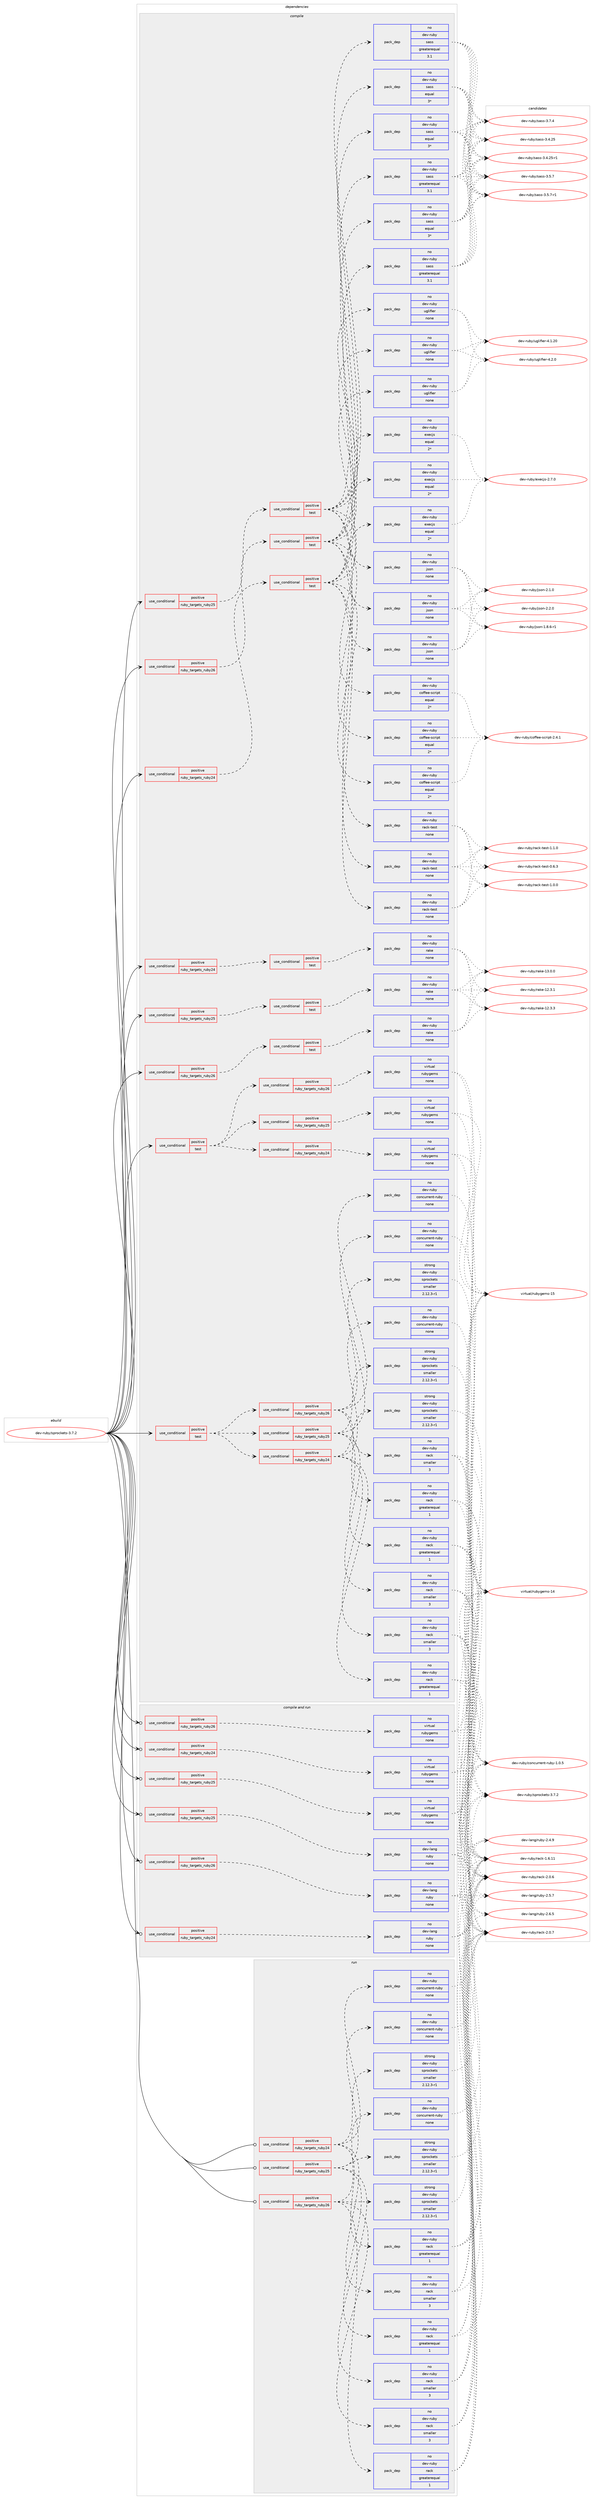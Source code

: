 digraph prolog {

# *************
# Graph options
# *************

newrank=true;
concentrate=true;
compound=true;
graph [rankdir=LR,fontname=Helvetica,fontsize=10,ranksep=1.5];#, ranksep=2.5, nodesep=0.2];
edge  [arrowhead=vee];
node  [fontname=Helvetica,fontsize=10];

# **********
# The ebuild
# **********

subgraph cluster_leftcol {
color=gray;
rank=same;
label=<<i>ebuild</i>>;
id [label="dev-ruby/sprockets-3.7.2", color=red, width=4, href="../dev-ruby/sprockets-3.7.2.svg"];
}

# ****************
# The dependencies
# ****************

subgraph cluster_midcol {
color=gray;
label=<<i>dependencies</i>>;
subgraph cluster_compile {
fillcolor="#eeeeee";
style=filled;
label=<<i>compile</i>>;
subgraph cond178606 {
dependency717918 [label=<<TABLE BORDER="0" CELLBORDER="1" CELLSPACING="0" CELLPADDING="4"><TR><TD ROWSPAN="3" CELLPADDING="10">use_conditional</TD></TR><TR><TD>positive</TD></TR><TR><TD>ruby_targets_ruby24</TD></TR></TABLE>>, shape=none, color=red];
subgraph cond178607 {
dependency717919 [label=<<TABLE BORDER="0" CELLBORDER="1" CELLSPACING="0" CELLPADDING="4"><TR><TD ROWSPAN="3" CELLPADDING="10">use_conditional</TD></TR><TR><TD>positive</TD></TR><TR><TD>test</TD></TR></TABLE>>, shape=none, color=red];
subgraph pack527266 {
dependency717920 [label=<<TABLE BORDER="0" CELLBORDER="1" CELLSPACING="0" CELLPADDING="4" WIDTH="220"><TR><TD ROWSPAN="6" CELLPADDING="30">pack_dep</TD></TR><TR><TD WIDTH="110">no</TD></TR><TR><TD>dev-ruby</TD></TR><TR><TD>json</TD></TR><TR><TD>none</TD></TR><TR><TD></TD></TR></TABLE>>, shape=none, color=blue];
}
dependency717919:e -> dependency717920:w [weight=20,style="dashed",arrowhead="vee"];
subgraph pack527267 {
dependency717921 [label=<<TABLE BORDER="0" CELLBORDER="1" CELLSPACING="0" CELLPADDING="4" WIDTH="220"><TR><TD ROWSPAN="6" CELLPADDING="30">pack_dep</TD></TR><TR><TD WIDTH="110">no</TD></TR><TR><TD>dev-ruby</TD></TR><TR><TD>rack-test</TD></TR><TR><TD>none</TD></TR><TR><TD></TD></TR></TABLE>>, shape=none, color=blue];
}
dependency717919:e -> dependency717921:w [weight=20,style="dashed",arrowhead="vee"];
subgraph pack527268 {
dependency717922 [label=<<TABLE BORDER="0" CELLBORDER="1" CELLSPACING="0" CELLPADDING="4" WIDTH="220"><TR><TD ROWSPAN="6" CELLPADDING="30">pack_dep</TD></TR><TR><TD WIDTH="110">no</TD></TR><TR><TD>dev-ruby</TD></TR><TR><TD>coffee-script</TD></TR><TR><TD>equal</TD></TR><TR><TD>2*</TD></TR></TABLE>>, shape=none, color=blue];
}
dependency717919:e -> dependency717922:w [weight=20,style="dashed",arrowhead="vee"];
subgraph pack527269 {
dependency717923 [label=<<TABLE BORDER="0" CELLBORDER="1" CELLSPACING="0" CELLPADDING="4" WIDTH="220"><TR><TD ROWSPAN="6" CELLPADDING="30">pack_dep</TD></TR><TR><TD WIDTH="110">no</TD></TR><TR><TD>dev-ruby</TD></TR><TR><TD>execjs</TD></TR><TR><TD>equal</TD></TR><TR><TD>2*</TD></TR></TABLE>>, shape=none, color=blue];
}
dependency717919:e -> dependency717923:w [weight=20,style="dashed",arrowhead="vee"];
subgraph pack527270 {
dependency717924 [label=<<TABLE BORDER="0" CELLBORDER="1" CELLSPACING="0" CELLPADDING="4" WIDTH="220"><TR><TD ROWSPAN="6" CELLPADDING="30">pack_dep</TD></TR><TR><TD WIDTH="110">no</TD></TR><TR><TD>dev-ruby</TD></TR><TR><TD>sass</TD></TR><TR><TD>equal</TD></TR><TR><TD>3*</TD></TR></TABLE>>, shape=none, color=blue];
}
dependency717919:e -> dependency717924:w [weight=20,style="dashed",arrowhead="vee"];
subgraph pack527271 {
dependency717925 [label=<<TABLE BORDER="0" CELLBORDER="1" CELLSPACING="0" CELLPADDING="4" WIDTH="220"><TR><TD ROWSPAN="6" CELLPADDING="30">pack_dep</TD></TR><TR><TD WIDTH="110">no</TD></TR><TR><TD>dev-ruby</TD></TR><TR><TD>sass</TD></TR><TR><TD>greaterequal</TD></TR><TR><TD>3.1</TD></TR></TABLE>>, shape=none, color=blue];
}
dependency717919:e -> dependency717925:w [weight=20,style="dashed",arrowhead="vee"];
subgraph pack527272 {
dependency717926 [label=<<TABLE BORDER="0" CELLBORDER="1" CELLSPACING="0" CELLPADDING="4" WIDTH="220"><TR><TD ROWSPAN="6" CELLPADDING="30">pack_dep</TD></TR><TR><TD WIDTH="110">no</TD></TR><TR><TD>dev-ruby</TD></TR><TR><TD>uglifier</TD></TR><TR><TD>none</TD></TR><TR><TD></TD></TR></TABLE>>, shape=none, color=blue];
}
dependency717919:e -> dependency717926:w [weight=20,style="dashed",arrowhead="vee"];
}
dependency717918:e -> dependency717919:w [weight=20,style="dashed",arrowhead="vee"];
}
id:e -> dependency717918:w [weight=20,style="solid",arrowhead="vee"];
subgraph cond178608 {
dependency717927 [label=<<TABLE BORDER="0" CELLBORDER="1" CELLSPACING="0" CELLPADDING="4"><TR><TD ROWSPAN="3" CELLPADDING="10">use_conditional</TD></TR><TR><TD>positive</TD></TR><TR><TD>ruby_targets_ruby24</TD></TR></TABLE>>, shape=none, color=red];
subgraph cond178609 {
dependency717928 [label=<<TABLE BORDER="0" CELLBORDER="1" CELLSPACING="0" CELLPADDING="4"><TR><TD ROWSPAN="3" CELLPADDING="10">use_conditional</TD></TR><TR><TD>positive</TD></TR><TR><TD>test</TD></TR></TABLE>>, shape=none, color=red];
subgraph pack527273 {
dependency717929 [label=<<TABLE BORDER="0" CELLBORDER="1" CELLSPACING="0" CELLPADDING="4" WIDTH="220"><TR><TD ROWSPAN="6" CELLPADDING="30">pack_dep</TD></TR><TR><TD WIDTH="110">no</TD></TR><TR><TD>dev-ruby</TD></TR><TR><TD>rake</TD></TR><TR><TD>none</TD></TR><TR><TD></TD></TR></TABLE>>, shape=none, color=blue];
}
dependency717928:e -> dependency717929:w [weight=20,style="dashed",arrowhead="vee"];
}
dependency717927:e -> dependency717928:w [weight=20,style="dashed",arrowhead="vee"];
}
id:e -> dependency717927:w [weight=20,style="solid",arrowhead="vee"];
subgraph cond178610 {
dependency717930 [label=<<TABLE BORDER="0" CELLBORDER="1" CELLSPACING="0" CELLPADDING="4"><TR><TD ROWSPAN="3" CELLPADDING="10">use_conditional</TD></TR><TR><TD>positive</TD></TR><TR><TD>ruby_targets_ruby25</TD></TR></TABLE>>, shape=none, color=red];
subgraph cond178611 {
dependency717931 [label=<<TABLE BORDER="0" CELLBORDER="1" CELLSPACING="0" CELLPADDING="4"><TR><TD ROWSPAN="3" CELLPADDING="10">use_conditional</TD></TR><TR><TD>positive</TD></TR><TR><TD>test</TD></TR></TABLE>>, shape=none, color=red];
subgraph pack527274 {
dependency717932 [label=<<TABLE BORDER="0" CELLBORDER="1" CELLSPACING="0" CELLPADDING="4" WIDTH="220"><TR><TD ROWSPAN="6" CELLPADDING="30">pack_dep</TD></TR><TR><TD WIDTH="110">no</TD></TR><TR><TD>dev-ruby</TD></TR><TR><TD>json</TD></TR><TR><TD>none</TD></TR><TR><TD></TD></TR></TABLE>>, shape=none, color=blue];
}
dependency717931:e -> dependency717932:w [weight=20,style="dashed",arrowhead="vee"];
subgraph pack527275 {
dependency717933 [label=<<TABLE BORDER="0" CELLBORDER="1" CELLSPACING="0" CELLPADDING="4" WIDTH="220"><TR><TD ROWSPAN="6" CELLPADDING="30">pack_dep</TD></TR><TR><TD WIDTH="110">no</TD></TR><TR><TD>dev-ruby</TD></TR><TR><TD>rack-test</TD></TR><TR><TD>none</TD></TR><TR><TD></TD></TR></TABLE>>, shape=none, color=blue];
}
dependency717931:e -> dependency717933:w [weight=20,style="dashed",arrowhead="vee"];
subgraph pack527276 {
dependency717934 [label=<<TABLE BORDER="0" CELLBORDER="1" CELLSPACING="0" CELLPADDING="4" WIDTH="220"><TR><TD ROWSPAN="6" CELLPADDING="30">pack_dep</TD></TR><TR><TD WIDTH="110">no</TD></TR><TR><TD>dev-ruby</TD></TR><TR><TD>coffee-script</TD></TR><TR><TD>equal</TD></TR><TR><TD>2*</TD></TR></TABLE>>, shape=none, color=blue];
}
dependency717931:e -> dependency717934:w [weight=20,style="dashed",arrowhead="vee"];
subgraph pack527277 {
dependency717935 [label=<<TABLE BORDER="0" CELLBORDER="1" CELLSPACING="0" CELLPADDING="4" WIDTH="220"><TR><TD ROWSPAN="6" CELLPADDING="30">pack_dep</TD></TR><TR><TD WIDTH="110">no</TD></TR><TR><TD>dev-ruby</TD></TR><TR><TD>execjs</TD></TR><TR><TD>equal</TD></TR><TR><TD>2*</TD></TR></TABLE>>, shape=none, color=blue];
}
dependency717931:e -> dependency717935:w [weight=20,style="dashed",arrowhead="vee"];
subgraph pack527278 {
dependency717936 [label=<<TABLE BORDER="0" CELLBORDER="1" CELLSPACING="0" CELLPADDING="4" WIDTH="220"><TR><TD ROWSPAN="6" CELLPADDING="30">pack_dep</TD></TR><TR><TD WIDTH="110">no</TD></TR><TR><TD>dev-ruby</TD></TR><TR><TD>sass</TD></TR><TR><TD>equal</TD></TR><TR><TD>3*</TD></TR></TABLE>>, shape=none, color=blue];
}
dependency717931:e -> dependency717936:w [weight=20,style="dashed",arrowhead="vee"];
subgraph pack527279 {
dependency717937 [label=<<TABLE BORDER="0" CELLBORDER="1" CELLSPACING="0" CELLPADDING="4" WIDTH="220"><TR><TD ROWSPAN="6" CELLPADDING="30">pack_dep</TD></TR><TR><TD WIDTH="110">no</TD></TR><TR><TD>dev-ruby</TD></TR><TR><TD>sass</TD></TR><TR><TD>greaterequal</TD></TR><TR><TD>3.1</TD></TR></TABLE>>, shape=none, color=blue];
}
dependency717931:e -> dependency717937:w [weight=20,style="dashed",arrowhead="vee"];
subgraph pack527280 {
dependency717938 [label=<<TABLE BORDER="0" CELLBORDER="1" CELLSPACING="0" CELLPADDING="4" WIDTH="220"><TR><TD ROWSPAN="6" CELLPADDING="30">pack_dep</TD></TR><TR><TD WIDTH="110">no</TD></TR><TR><TD>dev-ruby</TD></TR><TR><TD>uglifier</TD></TR><TR><TD>none</TD></TR><TR><TD></TD></TR></TABLE>>, shape=none, color=blue];
}
dependency717931:e -> dependency717938:w [weight=20,style="dashed",arrowhead="vee"];
}
dependency717930:e -> dependency717931:w [weight=20,style="dashed",arrowhead="vee"];
}
id:e -> dependency717930:w [weight=20,style="solid",arrowhead="vee"];
subgraph cond178612 {
dependency717939 [label=<<TABLE BORDER="0" CELLBORDER="1" CELLSPACING="0" CELLPADDING="4"><TR><TD ROWSPAN="3" CELLPADDING="10">use_conditional</TD></TR><TR><TD>positive</TD></TR><TR><TD>ruby_targets_ruby25</TD></TR></TABLE>>, shape=none, color=red];
subgraph cond178613 {
dependency717940 [label=<<TABLE BORDER="0" CELLBORDER="1" CELLSPACING="0" CELLPADDING="4"><TR><TD ROWSPAN="3" CELLPADDING="10">use_conditional</TD></TR><TR><TD>positive</TD></TR><TR><TD>test</TD></TR></TABLE>>, shape=none, color=red];
subgraph pack527281 {
dependency717941 [label=<<TABLE BORDER="0" CELLBORDER="1" CELLSPACING="0" CELLPADDING="4" WIDTH="220"><TR><TD ROWSPAN="6" CELLPADDING="30">pack_dep</TD></TR><TR><TD WIDTH="110">no</TD></TR><TR><TD>dev-ruby</TD></TR><TR><TD>rake</TD></TR><TR><TD>none</TD></TR><TR><TD></TD></TR></TABLE>>, shape=none, color=blue];
}
dependency717940:e -> dependency717941:w [weight=20,style="dashed",arrowhead="vee"];
}
dependency717939:e -> dependency717940:w [weight=20,style="dashed",arrowhead="vee"];
}
id:e -> dependency717939:w [weight=20,style="solid",arrowhead="vee"];
subgraph cond178614 {
dependency717942 [label=<<TABLE BORDER="0" CELLBORDER="1" CELLSPACING="0" CELLPADDING="4"><TR><TD ROWSPAN="3" CELLPADDING="10">use_conditional</TD></TR><TR><TD>positive</TD></TR><TR><TD>ruby_targets_ruby26</TD></TR></TABLE>>, shape=none, color=red];
subgraph cond178615 {
dependency717943 [label=<<TABLE BORDER="0" CELLBORDER="1" CELLSPACING="0" CELLPADDING="4"><TR><TD ROWSPAN="3" CELLPADDING="10">use_conditional</TD></TR><TR><TD>positive</TD></TR><TR><TD>test</TD></TR></TABLE>>, shape=none, color=red];
subgraph pack527282 {
dependency717944 [label=<<TABLE BORDER="0" CELLBORDER="1" CELLSPACING="0" CELLPADDING="4" WIDTH="220"><TR><TD ROWSPAN="6" CELLPADDING="30">pack_dep</TD></TR><TR><TD WIDTH="110">no</TD></TR><TR><TD>dev-ruby</TD></TR><TR><TD>json</TD></TR><TR><TD>none</TD></TR><TR><TD></TD></TR></TABLE>>, shape=none, color=blue];
}
dependency717943:e -> dependency717944:w [weight=20,style="dashed",arrowhead="vee"];
subgraph pack527283 {
dependency717945 [label=<<TABLE BORDER="0" CELLBORDER="1" CELLSPACING="0" CELLPADDING="4" WIDTH="220"><TR><TD ROWSPAN="6" CELLPADDING="30">pack_dep</TD></TR><TR><TD WIDTH="110">no</TD></TR><TR><TD>dev-ruby</TD></TR><TR><TD>rack-test</TD></TR><TR><TD>none</TD></TR><TR><TD></TD></TR></TABLE>>, shape=none, color=blue];
}
dependency717943:e -> dependency717945:w [weight=20,style="dashed",arrowhead="vee"];
subgraph pack527284 {
dependency717946 [label=<<TABLE BORDER="0" CELLBORDER="1" CELLSPACING="0" CELLPADDING="4" WIDTH="220"><TR><TD ROWSPAN="6" CELLPADDING="30">pack_dep</TD></TR><TR><TD WIDTH="110">no</TD></TR><TR><TD>dev-ruby</TD></TR><TR><TD>coffee-script</TD></TR><TR><TD>equal</TD></TR><TR><TD>2*</TD></TR></TABLE>>, shape=none, color=blue];
}
dependency717943:e -> dependency717946:w [weight=20,style="dashed",arrowhead="vee"];
subgraph pack527285 {
dependency717947 [label=<<TABLE BORDER="0" CELLBORDER="1" CELLSPACING="0" CELLPADDING="4" WIDTH="220"><TR><TD ROWSPAN="6" CELLPADDING="30">pack_dep</TD></TR><TR><TD WIDTH="110">no</TD></TR><TR><TD>dev-ruby</TD></TR><TR><TD>execjs</TD></TR><TR><TD>equal</TD></TR><TR><TD>2*</TD></TR></TABLE>>, shape=none, color=blue];
}
dependency717943:e -> dependency717947:w [weight=20,style="dashed",arrowhead="vee"];
subgraph pack527286 {
dependency717948 [label=<<TABLE BORDER="0" CELLBORDER="1" CELLSPACING="0" CELLPADDING="4" WIDTH="220"><TR><TD ROWSPAN="6" CELLPADDING="30">pack_dep</TD></TR><TR><TD WIDTH="110">no</TD></TR><TR><TD>dev-ruby</TD></TR><TR><TD>sass</TD></TR><TR><TD>equal</TD></TR><TR><TD>3*</TD></TR></TABLE>>, shape=none, color=blue];
}
dependency717943:e -> dependency717948:w [weight=20,style="dashed",arrowhead="vee"];
subgraph pack527287 {
dependency717949 [label=<<TABLE BORDER="0" CELLBORDER="1" CELLSPACING="0" CELLPADDING="4" WIDTH="220"><TR><TD ROWSPAN="6" CELLPADDING="30">pack_dep</TD></TR><TR><TD WIDTH="110">no</TD></TR><TR><TD>dev-ruby</TD></TR><TR><TD>sass</TD></TR><TR><TD>greaterequal</TD></TR><TR><TD>3.1</TD></TR></TABLE>>, shape=none, color=blue];
}
dependency717943:e -> dependency717949:w [weight=20,style="dashed",arrowhead="vee"];
subgraph pack527288 {
dependency717950 [label=<<TABLE BORDER="0" CELLBORDER="1" CELLSPACING="0" CELLPADDING="4" WIDTH="220"><TR><TD ROWSPAN="6" CELLPADDING="30">pack_dep</TD></TR><TR><TD WIDTH="110">no</TD></TR><TR><TD>dev-ruby</TD></TR><TR><TD>uglifier</TD></TR><TR><TD>none</TD></TR><TR><TD></TD></TR></TABLE>>, shape=none, color=blue];
}
dependency717943:e -> dependency717950:w [weight=20,style="dashed",arrowhead="vee"];
}
dependency717942:e -> dependency717943:w [weight=20,style="dashed",arrowhead="vee"];
}
id:e -> dependency717942:w [weight=20,style="solid",arrowhead="vee"];
subgraph cond178616 {
dependency717951 [label=<<TABLE BORDER="0" CELLBORDER="1" CELLSPACING="0" CELLPADDING="4"><TR><TD ROWSPAN="3" CELLPADDING="10">use_conditional</TD></TR><TR><TD>positive</TD></TR><TR><TD>ruby_targets_ruby26</TD></TR></TABLE>>, shape=none, color=red];
subgraph cond178617 {
dependency717952 [label=<<TABLE BORDER="0" CELLBORDER="1" CELLSPACING="0" CELLPADDING="4"><TR><TD ROWSPAN="3" CELLPADDING="10">use_conditional</TD></TR><TR><TD>positive</TD></TR><TR><TD>test</TD></TR></TABLE>>, shape=none, color=red];
subgraph pack527289 {
dependency717953 [label=<<TABLE BORDER="0" CELLBORDER="1" CELLSPACING="0" CELLPADDING="4" WIDTH="220"><TR><TD ROWSPAN="6" CELLPADDING="30">pack_dep</TD></TR><TR><TD WIDTH="110">no</TD></TR><TR><TD>dev-ruby</TD></TR><TR><TD>rake</TD></TR><TR><TD>none</TD></TR><TR><TD></TD></TR></TABLE>>, shape=none, color=blue];
}
dependency717952:e -> dependency717953:w [weight=20,style="dashed",arrowhead="vee"];
}
dependency717951:e -> dependency717952:w [weight=20,style="dashed",arrowhead="vee"];
}
id:e -> dependency717951:w [weight=20,style="solid",arrowhead="vee"];
subgraph cond178618 {
dependency717954 [label=<<TABLE BORDER="0" CELLBORDER="1" CELLSPACING="0" CELLPADDING="4"><TR><TD ROWSPAN="3" CELLPADDING="10">use_conditional</TD></TR><TR><TD>positive</TD></TR><TR><TD>test</TD></TR></TABLE>>, shape=none, color=red];
subgraph cond178619 {
dependency717955 [label=<<TABLE BORDER="0" CELLBORDER="1" CELLSPACING="0" CELLPADDING="4"><TR><TD ROWSPAN="3" CELLPADDING="10">use_conditional</TD></TR><TR><TD>positive</TD></TR><TR><TD>ruby_targets_ruby24</TD></TR></TABLE>>, shape=none, color=red];
subgraph pack527290 {
dependency717956 [label=<<TABLE BORDER="0" CELLBORDER="1" CELLSPACING="0" CELLPADDING="4" WIDTH="220"><TR><TD ROWSPAN="6" CELLPADDING="30">pack_dep</TD></TR><TR><TD WIDTH="110">no</TD></TR><TR><TD>dev-ruby</TD></TR><TR><TD>concurrent-ruby</TD></TR><TR><TD>none</TD></TR><TR><TD></TD></TR></TABLE>>, shape=none, color=blue];
}
dependency717955:e -> dependency717956:w [weight=20,style="dashed",arrowhead="vee"];
subgraph pack527291 {
dependency717957 [label=<<TABLE BORDER="0" CELLBORDER="1" CELLSPACING="0" CELLPADDING="4" WIDTH="220"><TR><TD ROWSPAN="6" CELLPADDING="30">pack_dep</TD></TR><TR><TD WIDTH="110">no</TD></TR><TR><TD>dev-ruby</TD></TR><TR><TD>rack</TD></TR><TR><TD>greaterequal</TD></TR><TR><TD>1</TD></TR></TABLE>>, shape=none, color=blue];
}
dependency717955:e -> dependency717957:w [weight=20,style="dashed",arrowhead="vee"];
subgraph pack527292 {
dependency717958 [label=<<TABLE BORDER="0" CELLBORDER="1" CELLSPACING="0" CELLPADDING="4" WIDTH="220"><TR><TD ROWSPAN="6" CELLPADDING="30">pack_dep</TD></TR><TR><TD WIDTH="110">no</TD></TR><TR><TD>dev-ruby</TD></TR><TR><TD>rack</TD></TR><TR><TD>smaller</TD></TR><TR><TD>3</TD></TR></TABLE>>, shape=none, color=blue];
}
dependency717955:e -> dependency717958:w [weight=20,style="dashed",arrowhead="vee"];
subgraph pack527293 {
dependency717959 [label=<<TABLE BORDER="0" CELLBORDER="1" CELLSPACING="0" CELLPADDING="4" WIDTH="220"><TR><TD ROWSPAN="6" CELLPADDING="30">pack_dep</TD></TR><TR><TD WIDTH="110">strong</TD></TR><TR><TD>dev-ruby</TD></TR><TR><TD>sprockets</TD></TR><TR><TD>smaller</TD></TR><TR><TD>2.12.3-r1</TD></TR></TABLE>>, shape=none, color=blue];
}
dependency717955:e -> dependency717959:w [weight=20,style="dashed",arrowhead="vee"];
}
dependency717954:e -> dependency717955:w [weight=20,style="dashed",arrowhead="vee"];
subgraph cond178620 {
dependency717960 [label=<<TABLE BORDER="0" CELLBORDER="1" CELLSPACING="0" CELLPADDING="4"><TR><TD ROWSPAN="3" CELLPADDING="10">use_conditional</TD></TR><TR><TD>positive</TD></TR><TR><TD>ruby_targets_ruby25</TD></TR></TABLE>>, shape=none, color=red];
subgraph pack527294 {
dependency717961 [label=<<TABLE BORDER="0" CELLBORDER="1" CELLSPACING="0" CELLPADDING="4" WIDTH="220"><TR><TD ROWSPAN="6" CELLPADDING="30">pack_dep</TD></TR><TR><TD WIDTH="110">no</TD></TR><TR><TD>dev-ruby</TD></TR><TR><TD>concurrent-ruby</TD></TR><TR><TD>none</TD></TR><TR><TD></TD></TR></TABLE>>, shape=none, color=blue];
}
dependency717960:e -> dependency717961:w [weight=20,style="dashed",arrowhead="vee"];
subgraph pack527295 {
dependency717962 [label=<<TABLE BORDER="0" CELLBORDER="1" CELLSPACING="0" CELLPADDING="4" WIDTH="220"><TR><TD ROWSPAN="6" CELLPADDING="30">pack_dep</TD></TR><TR><TD WIDTH="110">no</TD></TR><TR><TD>dev-ruby</TD></TR><TR><TD>rack</TD></TR><TR><TD>greaterequal</TD></TR><TR><TD>1</TD></TR></TABLE>>, shape=none, color=blue];
}
dependency717960:e -> dependency717962:w [weight=20,style="dashed",arrowhead="vee"];
subgraph pack527296 {
dependency717963 [label=<<TABLE BORDER="0" CELLBORDER="1" CELLSPACING="0" CELLPADDING="4" WIDTH="220"><TR><TD ROWSPAN="6" CELLPADDING="30">pack_dep</TD></TR><TR><TD WIDTH="110">no</TD></TR><TR><TD>dev-ruby</TD></TR><TR><TD>rack</TD></TR><TR><TD>smaller</TD></TR><TR><TD>3</TD></TR></TABLE>>, shape=none, color=blue];
}
dependency717960:e -> dependency717963:w [weight=20,style="dashed",arrowhead="vee"];
subgraph pack527297 {
dependency717964 [label=<<TABLE BORDER="0" CELLBORDER="1" CELLSPACING="0" CELLPADDING="4" WIDTH="220"><TR><TD ROWSPAN="6" CELLPADDING="30">pack_dep</TD></TR><TR><TD WIDTH="110">strong</TD></TR><TR><TD>dev-ruby</TD></TR><TR><TD>sprockets</TD></TR><TR><TD>smaller</TD></TR><TR><TD>2.12.3-r1</TD></TR></TABLE>>, shape=none, color=blue];
}
dependency717960:e -> dependency717964:w [weight=20,style="dashed",arrowhead="vee"];
}
dependency717954:e -> dependency717960:w [weight=20,style="dashed",arrowhead="vee"];
subgraph cond178621 {
dependency717965 [label=<<TABLE BORDER="0" CELLBORDER="1" CELLSPACING="0" CELLPADDING="4"><TR><TD ROWSPAN="3" CELLPADDING="10">use_conditional</TD></TR><TR><TD>positive</TD></TR><TR><TD>ruby_targets_ruby26</TD></TR></TABLE>>, shape=none, color=red];
subgraph pack527298 {
dependency717966 [label=<<TABLE BORDER="0" CELLBORDER="1" CELLSPACING="0" CELLPADDING="4" WIDTH="220"><TR><TD ROWSPAN="6" CELLPADDING="30">pack_dep</TD></TR><TR><TD WIDTH="110">no</TD></TR><TR><TD>dev-ruby</TD></TR><TR><TD>concurrent-ruby</TD></TR><TR><TD>none</TD></TR><TR><TD></TD></TR></TABLE>>, shape=none, color=blue];
}
dependency717965:e -> dependency717966:w [weight=20,style="dashed",arrowhead="vee"];
subgraph pack527299 {
dependency717967 [label=<<TABLE BORDER="0" CELLBORDER="1" CELLSPACING="0" CELLPADDING="4" WIDTH="220"><TR><TD ROWSPAN="6" CELLPADDING="30">pack_dep</TD></TR><TR><TD WIDTH="110">no</TD></TR><TR><TD>dev-ruby</TD></TR><TR><TD>rack</TD></TR><TR><TD>greaterequal</TD></TR><TR><TD>1</TD></TR></TABLE>>, shape=none, color=blue];
}
dependency717965:e -> dependency717967:w [weight=20,style="dashed",arrowhead="vee"];
subgraph pack527300 {
dependency717968 [label=<<TABLE BORDER="0" CELLBORDER="1" CELLSPACING="0" CELLPADDING="4" WIDTH="220"><TR><TD ROWSPAN="6" CELLPADDING="30">pack_dep</TD></TR><TR><TD WIDTH="110">no</TD></TR><TR><TD>dev-ruby</TD></TR><TR><TD>rack</TD></TR><TR><TD>smaller</TD></TR><TR><TD>3</TD></TR></TABLE>>, shape=none, color=blue];
}
dependency717965:e -> dependency717968:w [weight=20,style="dashed",arrowhead="vee"];
subgraph pack527301 {
dependency717969 [label=<<TABLE BORDER="0" CELLBORDER="1" CELLSPACING="0" CELLPADDING="4" WIDTH="220"><TR><TD ROWSPAN="6" CELLPADDING="30">pack_dep</TD></TR><TR><TD WIDTH="110">strong</TD></TR><TR><TD>dev-ruby</TD></TR><TR><TD>sprockets</TD></TR><TR><TD>smaller</TD></TR><TR><TD>2.12.3-r1</TD></TR></TABLE>>, shape=none, color=blue];
}
dependency717965:e -> dependency717969:w [weight=20,style="dashed",arrowhead="vee"];
}
dependency717954:e -> dependency717965:w [weight=20,style="dashed",arrowhead="vee"];
}
id:e -> dependency717954:w [weight=20,style="solid",arrowhead="vee"];
subgraph cond178622 {
dependency717970 [label=<<TABLE BORDER="0" CELLBORDER="1" CELLSPACING="0" CELLPADDING="4"><TR><TD ROWSPAN="3" CELLPADDING="10">use_conditional</TD></TR><TR><TD>positive</TD></TR><TR><TD>test</TD></TR></TABLE>>, shape=none, color=red];
subgraph cond178623 {
dependency717971 [label=<<TABLE BORDER="0" CELLBORDER="1" CELLSPACING="0" CELLPADDING="4"><TR><TD ROWSPAN="3" CELLPADDING="10">use_conditional</TD></TR><TR><TD>positive</TD></TR><TR><TD>ruby_targets_ruby24</TD></TR></TABLE>>, shape=none, color=red];
subgraph pack527302 {
dependency717972 [label=<<TABLE BORDER="0" CELLBORDER="1" CELLSPACING="0" CELLPADDING="4" WIDTH="220"><TR><TD ROWSPAN="6" CELLPADDING="30">pack_dep</TD></TR><TR><TD WIDTH="110">no</TD></TR><TR><TD>virtual</TD></TR><TR><TD>rubygems</TD></TR><TR><TD>none</TD></TR><TR><TD></TD></TR></TABLE>>, shape=none, color=blue];
}
dependency717971:e -> dependency717972:w [weight=20,style="dashed",arrowhead="vee"];
}
dependency717970:e -> dependency717971:w [weight=20,style="dashed",arrowhead="vee"];
subgraph cond178624 {
dependency717973 [label=<<TABLE BORDER="0" CELLBORDER="1" CELLSPACING="0" CELLPADDING="4"><TR><TD ROWSPAN="3" CELLPADDING="10">use_conditional</TD></TR><TR><TD>positive</TD></TR><TR><TD>ruby_targets_ruby25</TD></TR></TABLE>>, shape=none, color=red];
subgraph pack527303 {
dependency717974 [label=<<TABLE BORDER="0" CELLBORDER="1" CELLSPACING="0" CELLPADDING="4" WIDTH="220"><TR><TD ROWSPAN="6" CELLPADDING="30">pack_dep</TD></TR><TR><TD WIDTH="110">no</TD></TR><TR><TD>virtual</TD></TR><TR><TD>rubygems</TD></TR><TR><TD>none</TD></TR><TR><TD></TD></TR></TABLE>>, shape=none, color=blue];
}
dependency717973:e -> dependency717974:w [weight=20,style="dashed",arrowhead="vee"];
}
dependency717970:e -> dependency717973:w [weight=20,style="dashed",arrowhead="vee"];
subgraph cond178625 {
dependency717975 [label=<<TABLE BORDER="0" CELLBORDER="1" CELLSPACING="0" CELLPADDING="4"><TR><TD ROWSPAN="3" CELLPADDING="10">use_conditional</TD></TR><TR><TD>positive</TD></TR><TR><TD>ruby_targets_ruby26</TD></TR></TABLE>>, shape=none, color=red];
subgraph pack527304 {
dependency717976 [label=<<TABLE BORDER="0" CELLBORDER="1" CELLSPACING="0" CELLPADDING="4" WIDTH="220"><TR><TD ROWSPAN="6" CELLPADDING="30">pack_dep</TD></TR><TR><TD WIDTH="110">no</TD></TR><TR><TD>virtual</TD></TR><TR><TD>rubygems</TD></TR><TR><TD>none</TD></TR><TR><TD></TD></TR></TABLE>>, shape=none, color=blue];
}
dependency717975:e -> dependency717976:w [weight=20,style="dashed",arrowhead="vee"];
}
dependency717970:e -> dependency717975:w [weight=20,style="dashed",arrowhead="vee"];
}
id:e -> dependency717970:w [weight=20,style="solid",arrowhead="vee"];
}
subgraph cluster_compileandrun {
fillcolor="#eeeeee";
style=filled;
label=<<i>compile and run</i>>;
subgraph cond178626 {
dependency717977 [label=<<TABLE BORDER="0" CELLBORDER="1" CELLSPACING="0" CELLPADDING="4"><TR><TD ROWSPAN="3" CELLPADDING="10">use_conditional</TD></TR><TR><TD>positive</TD></TR><TR><TD>ruby_targets_ruby24</TD></TR></TABLE>>, shape=none, color=red];
subgraph pack527305 {
dependency717978 [label=<<TABLE BORDER="0" CELLBORDER="1" CELLSPACING="0" CELLPADDING="4" WIDTH="220"><TR><TD ROWSPAN="6" CELLPADDING="30">pack_dep</TD></TR><TR><TD WIDTH="110">no</TD></TR><TR><TD>dev-lang</TD></TR><TR><TD>ruby</TD></TR><TR><TD>none</TD></TR><TR><TD></TD></TR></TABLE>>, shape=none, color=blue];
}
dependency717977:e -> dependency717978:w [weight=20,style="dashed",arrowhead="vee"];
}
id:e -> dependency717977:w [weight=20,style="solid",arrowhead="odotvee"];
subgraph cond178627 {
dependency717979 [label=<<TABLE BORDER="0" CELLBORDER="1" CELLSPACING="0" CELLPADDING="4"><TR><TD ROWSPAN="3" CELLPADDING="10">use_conditional</TD></TR><TR><TD>positive</TD></TR><TR><TD>ruby_targets_ruby24</TD></TR></TABLE>>, shape=none, color=red];
subgraph pack527306 {
dependency717980 [label=<<TABLE BORDER="0" CELLBORDER="1" CELLSPACING="0" CELLPADDING="4" WIDTH="220"><TR><TD ROWSPAN="6" CELLPADDING="30">pack_dep</TD></TR><TR><TD WIDTH="110">no</TD></TR><TR><TD>virtual</TD></TR><TR><TD>rubygems</TD></TR><TR><TD>none</TD></TR><TR><TD></TD></TR></TABLE>>, shape=none, color=blue];
}
dependency717979:e -> dependency717980:w [weight=20,style="dashed",arrowhead="vee"];
}
id:e -> dependency717979:w [weight=20,style="solid",arrowhead="odotvee"];
subgraph cond178628 {
dependency717981 [label=<<TABLE BORDER="0" CELLBORDER="1" CELLSPACING="0" CELLPADDING="4"><TR><TD ROWSPAN="3" CELLPADDING="10">use_conditional</TD></TR><TR><TD>positive</TD></TR><TR><TD>ruby_targets_ruby25</TD></TR></TABLE>>, shape=none, color=red];
subgraph pack527307 {
dependency717982 [label=<<TABLE BORDER="0" CELLBORDER="1" CELLSPACING="0" CELLPADDING="4" WIDTH="220"><TR><TD ROWSPAN="6" CELLPADDING="30">pack_dep</TD></TR><TR><TD WIDTH="110">no</TD></TR><TR><TD>dev-lang</TD></TR><TR><TD>ruby</TD></TR><TR><TD>none</TD></TR><TR><TD></TD></TR></TABLE>>, shape=none, color=blue];
}
dependency717981:e -> dependency717982:w [weight=20,style="dashed",arrowhead="vee"];
}
id:e -> dependency717981:w [weight=20,style="solid",arrowhead="odotvee"];
subgraph cond178629 {
dependency717983 [label=<<TABLE BORDER="0" CELLBORDER="1" CELLSPACING="0" CELLPADDING="4"><TR><TD ROWSPAN="3" CELLPADDING="10">use_conditional</TD></TR><TR><TD>positive</TD></TR><TR><TD>ruby_targets_ruby25</TD></TR></TABLE>>, shape=none, color=red];
subgraph pack527308 {
dependency717984 [label=<<TABLE BORDER="0" CELLBORDER="1" CELLSPACING="0" CELLPADDING="4" WIDTH="220"><TR><TD ROWSPAN="6" CELLPADDING="30">pack_dep</TD></TR><TR><TD WIDTH="110">no</TD></TR><TR><TD>virtual</TD></TR><TR><TD>rubygems</TD></TR><TR><TD>none</TD></TR><TR><TD></TD></TR></TABLE>>, shape=none, color=blue];
}
dependency717983:e -> dependency717984:w [weight=20,style="dashed",arrowhead="vee"];
}
id:e -> dependency717983:w [weight=20,style="solid",arrowhead="odotvee"];
subgraph cond178630 {
dependency717985 [label=<<TABLE BORDER="0" CELLBORDER="1" CELLSPACING="0" CELLPADDING="4"><TR><TD ROWSPAN="3" CELLPADDING="10">use_conditional</TD></TR><TR><TD>positive</TD></TR><TR><TD>ruby_targets_ruby26</TD></TR></TABLE>>, shape=none, color=red];
subgraph pack527309 {
dependency717986 [label=<<TABLE BORDER="0" CELLBORDER="1" CELLSPACING="0" CELLPADDING="4" WIDTH="220"><TR><TD ROWSPAN="6" CELLPADDING="30">pack_dep</TD></TR><TR><TD WIDTH="110">no</TD></TR><TR><TD>dev-lang</TD></TR><TR><TD>ruby</TD></TR><TR><TD>none</TD></TR><TR><TD></TD></TR></TABLE>>, shape=none, color=blue];
}
dependency717985:e -> dependency717986:w [weight=20,style="dashed",arrowhead="vee"];
}
id:e -> dependency717985:w [weight=20,style="solid",arrowhead="odotvee"];
subgraph cond178631 {
dependency717987 [label=<<TABLE BORDER="0" CELLBORDER="1" CELLSPACING="0" CELLPADDING="4"><TR><TD ROWSPAN="3" CELLPADDING="10">use_conditional</TD></TR><TR><TD>positive</TD></TR><TR><TD>ruby_targets_ruby26</TD></TR></TABLE>>, shape=none, color=red];
subgraph pack527310 {
dependency717988 [label=<<TABLE BORDER="0" CELLBORDER="1" CELLSPACING="0" CELLPADDING="4" WIDTH="220"><TR><TD ROWSPAN="6" CELLPADDING="30">pack_dep</TD></TR><TR><TD WIDTH="110">no</TD></TR><TR><TD>virtual</TD></TR><TR><TD>rubygems</TD></TR><TR><TD>none</TD></TR><TR><TD></TD></TR></TABLE>>, shape=none, color=blue];
}
dependency717987:e -> dependency717988:w [weight=20,style="dashed",arrowhead="vee"];
}
id:e -> dependency717987:w [weight=20,style="solid",arrowhead="odotvee"];
}
subgraph cluster_run {
fillcolor="#eeeeee";
style=filled;
label=<<i>run</i>>;
subgraph cond178632 {
dependency717989 [label=<<TABLE BORDER="0" CELLBORDER="1" CELLSPACING="0" CELLPADDING="4"><TR><TD ROWSPAN="3" CELLPADDING="10">use_conditional</TD></TR><TR><TD>positive</TD></TR><TR><TD>ruby_targets_ruby24</TD></TR></TABLE>>, shape=none, color=red];
subgraph pack527311 {
dependency717990 [label=<<TABLE BORDER="0" CELLBORDER="1" CELLSPACING="0" CELLPADDING="4" WIDTH="220"><TR><TD ROWSPAN="6" CELLPADDING="30">pack_dep</TD></TR><TR><TD WIDTH="110">no</TD></TR><TR><TD>dev-ruby</TD></TR><TR><TD>concurrent-ruby</TD></TR><TR><TD>none</TD></TR><TR><TD></TD></TR></TABLE>>, shape=none, color=blue];
}
dependency717989:e -> dependency717990:w [weight=20,style="dashed",arrowhead="vee"];
subgraph pack527312 {
dependency717991 [label=<<TABLE BORDER="0" CELLBORDER="1" CELLSPACING="0" CELLPADDING="4" WIDTH="220"><TR><TD ROWSPAN="6" CELLPADDING="30">pack_dep</TD></TR><TR><TD WIDTH="110">no</TD></TR><TR><TD>dev-ruby</TD></TR><TR><TD>rack</TD></TR><TR><TD>greaterequal</TD></TR><TR><TD>1</TD></TR></TABLE>>, shape=none, color=blue];
}
dependency717989:e -> dependency717991:w [weight=20,style="dashed",arrowhead="vee"];
subgraph pack527313 {
dependency717992 [label=<<TABLE BORDER="0" CELLBORDER="1" CELLSPACING="0" CELLPADDING="4" WIDTH="220"><TR><TD ROWSPAN="6" CELLPADDING="30">pack_dep</TD></TR><TR><TD WIDTH="110">no</TD></TR><TR><TD>dev-ruby</TD></TR><TR><TD>rack</TD></TR><TR><TD>smaller</TD></TR><TR><TD>3</TD></TR></TABLE>>, shape=none, color=blue];
}
dependency717989:e -> dependency717992:w [weight=20,style="dashed",arrowhead="vee"];
subgraph pack527314 {
dependency717993 [label=<<TABLE BORDER="0" CELLBORDER="1" CELLSPACING="0" CELLPADDING="4" WIDTH="220"><TR><TD ROWSPAN="6" CELLPADDING="30">pack_dep</TD></TR><TR><TD WIDTH="110">strong</TD></TR><TR><TD>dev-ruby</TD></TR><TR><TD>sprockets</TD></TR><TR><TD>smaller</TD></TR><TR><TD>2.12.3-r1</TD></TR></TABLE>>, shape=none, color=blue];
}
dependency717989:e -> dependency717993:w [weight=20,style="dashed",arrowhead="vee"];
}
id:e -> dependency717989:w [weight=20,style="solid",arrowhead="odot"];
subgraph cond178633 {
dependency717994 [label=<<TABLE BORDER="0" CELLBORDER="1" CELLSPACING="0" CELLPADDING="4"><TR><TD ROWSPAN="3" CELLPADDING="10">use_conditional</TD></TR><TR><TD>positive</TD></TR><TR><TD>ruby_targets_ruby25</TD></TR></TABLE>>, shape=none, color=red];
subgraph pack527315 {
dependency717995 [label=<<TABLE BORDER="0" CELLBORDER="1" CELLSPACING="0" CELLPADDING="4" WIDTH="220"><TR><TD ROWSPAN="6" CELLPADDING="30">pack_dep</TD></TR><TR><TD WIDTH="110">no</TD></TR><TR><TD>dev-ruby</TD></TR><TR><TD>concurrent-ruby</TD></TR><TR><TD>none</TD></TR><TR><TD></TD></TR></TABLE>>, shape=none, color=blue];
}
dependency717994:e -> dependency717995:w [weight=20,style="dashed",arrowhead="vee"];
subgraph pack527316 {
dependency717996 [label=<<TABLE BORDER="0" CELLBORDER="1" CELLSPACING="0" CELLPADDING="4" WIDTH="220"><TR><TD ROWSPAN="6" CELLPADDING="30">pack_dep</TD></TR><TR><TD WIDTH="110">no</TD></TR><TR><TD>dev-ruby</TD></TR><TR><TD>rack</TD></TR><TR><TD>greaterequal</TD></TR><TR><TD>1</TD></TR></TABLE>>, shape=none, color=blue];
}
dependency717994:e -> dependency717996:w [weight=20,style="dashed",arrowhead="vee"];
subgraph pack527317 {
dependency717997 [label=<<TABLE BORDER="0" CELLBORDER="1" CELLSPACING="0" CELLPADDING="4" WIDTH="220"><TR><TD ROWSPAN="6" CELLPADDING="30">pack_dep</TD></TR><TR><TD WIDTH="110">no</TD></TR><TR><TD>dev-ruby</TD></TR><TR><TD>rack</TD></TR><TR><TD>smaller</TD></TR><TR><TD>3</TD></TR></TABLE>>, shape=none, color=blue];
}
dependency717994:e -> dependency717997:w [weight=20,style="dashed",arrowhead="vee"];
subgraph pack527318 {
dependency717998 [label=<<TABLE BORDER="0" CELLBORDER="1" CELLSPACING="0" CELLPADDING="4" WIDTH="220"><TR><TD ROWSPAN="6" CELLPADDING="30">pack_dep</TD></TR><TR><TD WIDTH="110">strong</TD></TR><TR><TD>dev-ruby</TD></TR><TR><TD>sprockets</TD></TR><TR><TD>smaller</TD></TR><TR><TD>2.12.3-r1</TD></TR></TABLE>>, shape=none, color=blue];
}
dependency717994:e -> dependency717998:w [weight=20,style="dashed",arrowhead="vee"];
}
id:e -> dependency717994:w [weight=20,style="solid",arrowhead="odot"];
subgraph cond178634 {
dependency717999 [label=<<TABLE BORDER="0" CELLBORDER="1" CELLSPACING="0" CELLPADDING="4"><TR><TD ROWSPAN="3" CELLPADDING="10">use_conditional</TD></TR><TR><TD>positive</TD></TR><TR><TD>ruby_targets_ruby26</TD></TR></TABLE>>, shape=none, color=red];
subgraph pack527319 {
dependency718000 [label=<<TABLE BORDER="0" CELLBORDER="1" CELLSPACING="0" CELLPADDING="4" WIDTH="220"><TR><TD ROWSPAN="6" CELLPADDING="30">pack_dep</TD></TR><TR><TD WIDTH="110">no</TD></TR><TR><TD>dev-ruby</TD></TR><TR><TD>concurrent-ruby</TD></TR><TR><TD>none</TD></TR><TR><TD></TD></TR></TABLE>>, shape=none, color=blue];
}
dependency717999:e -> dependency718000:w [weight=20,style="dashed",arrowhead="vee"];
subgraph pack527320 {
dependency718001 [label=<<TABLE BORDER="0" CELLBORDER="1" CELLSPACING="0" CELLPADDING="4" WIDTH="220"><TR><TD ROWSPAN="6" CELLPADDING="30">pack_dep</TD></TR><TR><TD WIDTH="110">no</TD></TR><TR><TD>dev-ruby</TD></TR><TR><TD>rack</TD></TR><TR><TD>greaterequal</TD></TR><TR><TD>1</TD></TR></TABLE>>, shape=none, color=blue];
}
dependency717999:e -> dependency718001:w [weight=20,style="dashed",arrowhead="vee"];
subgraph pack527321 {
dependency718002 [label=<<TABLE BORDER="0" CELLBORDER="1" CELLSPACING="0" CELLPADDING="4" WIDTH="220"><TR><TD ROWSPAN="6" CELLPADDING="30">pack_dep</TD></TR><TR><TD WIDTH="110">no</TD></TR><TR><TD>dev-ruby</TD></TR><TR><TD>rack</TD></TR><TR><TD>smaller</TD></TR><TR><TD>3</TD></TR></TABLE>>, shape=none, color=blue];
}
dependency717999:e -> dependency718002:w [weight=20,style="dashed",arrowhead="vee"];
subgraph pack527322 {
dependency718003 [label=<<TABLE BORDER="0" CELLBORDER="1" CELLSPACING="0" CELLPADDING="4" WIDTH="220"><TR><TD ROWSPAN="6" CELLPADDING="30">pack_dep</TD></TR><TR><TD WIDTH="110">strong</TD></TR><TR><TD>dev-ruby</TD></TR><TR><TD>sprockets</TD></TR><TR><TD>smaller</TD></TR><TR><TD>2.12.3-r1</TD></TR></TABLE>>, shape=none, color=blue];
}
dependency717999:e -> dependency718003:w [weight=20,style="dashed",arrowhead="vee"];
}
id:e -> dependency717999:w [weight=20,style="solid",arrowhead="odot"];
}
}

# **************
# The candidates
# **************

subgraph cluster_choices {
rank=same;
color=gray;
label=<<i>candidates</i>>;

subgraph choice527266 {
color=black;
nodesep=1;
choice1001011184511411798121471061151111104549465646544511449 [label="dev-ruby/json-1.8.6-r1", color=red, width=4,href="../dev-ruby/json-1.8.6-r1.svg"];
choice100101118451141179812147106115111110455046494648 [label="dev-ruby/json-2.1.0", color=red, width=4,href="../dev-ruby/json-2.1.0.svg"];
choice100101118451141179812147106115111110455046504648 [label="dev-ruby/json-2.2.0", color=red, width=4,href="../dev-ruby/json-2.2.0.svg"];
dependency717920:e -> choice1001011184511411798121471061151111104549465646544511449:w [style=dotted,weight="100"];
dependency717920:e -> choice100101118451141179812147106115111110455046494648:w [style=dotted,weight="100"];
dependency717920:e -> choice100101118451141179812147106115111110455046504648:w [style=dotted,weight="100"];
}
subgraph choice527267 {
color=black;
nodesep=1;
choice100101118451141179812147114979910745116101115116454846544651 [label="dev-ruby/rack-test-0.6.3", color=red, width=4,href="../dev-ruby/rack-test-0.6.3.svg"];
choice100101118451141179812147114979910745116101115116454946484648 [label="dev-ruby/rack-test-1.0.0", color=red, width=4,href="../dev-ruby/rack-test-1.0.0.svg"];
choice100101118451141179812147114979910745116101115116454946494648 [label="dev-ruby/rack-test-1.1.0", color=red, width=4,href="../dev-ruby/rack-test-1.1.0.svg"];
dependency717921:e -> choice100101118451141179812147114979910745116101115116454846544651:w [style=dotted,weight="100"];
dependency717921:e -> choice100101118451141179812147114979910745116101115116454946484648:w [style=dotted,weight="100"];
dependency717921:e -> choice100101118451141179812147114979910745116101115116454946494648:w [style=dotted,weight="100"];
}
subgraph choice527268 {
color=black;
nodesep=1;
choice100101118451141179812147991111021021011014511599114105112116455046524649 [label="dev-ruby/coffee-script-2.4.1", color=red, width=4,href="../dev-ruby/coffee-script-2.4.1.svg"];
dependency717922:e -> choice100101118451141179812147991111021021011014511599114105112116455046524649:w [style=dotted,weight="100"];
}
subgraph choice527269 {
color=black;
nodesep=1;
choice10010111845114117981214710112010199106115455046554648 [label="dev-ruby/execjs-2.7.0", color=red, width=4,href="../dev-ruby/execjs-2.7.0.svg"];
dependency717923:e -> choice10010111845114117981214710112010199106115455046554648:w [style=dotted,weight="100"];
}
subgraph choice527270 {
color=black;
nodesep=1;
choice1001011184511411798121471159711511545514652465053 [label="dev-ruby/sass-3.4.25", color=red, width=4,href="../dev-ruby/sass-3.4.25.svg"];
choice10010111845114117981214711597115115455146524650534511449 [label="dev-ruby/sass-3.4.25-r1", color=red, width=4,href="../dev-ruby/sass-3.4.25-r1.svg"];
choice10010111845114117981214711597115115455146534655 [label="dev-ruby/sass-3.5.7", color=red, width=4,href="../dev-ruby/sass-3.5.7.svg"];
choice100101118451141179812147115971151154551465346554511449 [label="dev-ruby/sass-3.5.7-r1", color=red, width=4,href="../dev-ruby/sass-3.5.7-r1.svg"];
choice10010111845114117981214711597115115455146554652 [label="dev-ruby/sass-3.7.4", color=red, width=4,href="../dev-ruby/sass-3.7.4.svg"];
dependency717924:e -> choice1001011184511411798121471159711511545514652465053:w [style=dotted,weight="100"];
dependency717924:e -> choice10010111845114117981214711597115115455146524650534511449:w [style=dotted,weight="100"];
dependency717924:e -> choice10010111845114117981214711597115115455146534655:w [style=dotted,weight="100"];
dependency717924:e -> choice100101118451141179812147115971151154551465346554511449:w [style=dotted,weight="100"];
dependency717924:e -> choice10010111845114117981214711597115115455146554652:w [style=dotted,weight="100"];
}
subgraph choice527271 {
color=black;
nodesep=1;
choice1001011184511411798121471159711511545514652465053 [label="dev-ruby/sass-3.4.25", color=red, width=4,href="../dev-ruby/sass-3.4.25.svg"];
choice10010111845114117981214711597115115455146524650534511449 [label="dev-ruby/sass-3.4.25-r1", color=red, width=4,href="../dev-ruby/sass-3.4.25-r1.svg"];
choice10010111845114117981214711597115115455146534655 [label="dev-ruby/sass-3.5.7", color=red, width=4,href="../dev-ruby/sass-3.5.7.svg"];
choice100101118451141179812147115971151154551465346554511449 [label="dev-ruby/sass-3.5.7-r1", color=red, width=4,href="../dev-ruby/sass-3.5.7-r1.svg"];
choice10010111845114117981214711597115115455146554652 [label="dev-ruby/sass-3.7.4", color=red, width=4,href="../dev-ruby/sass-3.7.4.svg"];
dependency717925:e -> choice1001011184511411798121471159711511545514652465053:w [style=dotted,weight="100"];
dependency717925:e -> choice10010111845114117981214711597115115455146524650534511449:w [style=dotted,weight="100"];
dependency717925:e -> choice10010111845114117981214711597115115455146534655:w [style=dotted,weight="100"];
dependency717925:e -> choice100101118451141179812147115971151154551465346554511449:w [style=dotted,weight="100"];
dependency717925:e -> choice10010111845114117981214711597115115455146554652:w [style=dotted,weight="100"];
}
subgraph choice527272 {
color=black;
nodesep=1;
choice10010111845114117981214711710310810510210510111445524649465048 [label="dev-ruby/uglifier-4.1.20", color=red, width=4,href="../dev-ruby/uglifier-4.1.20.svg"];
choice100101118451141179812147117103108105102105101114455246504648 [label="dev-ruby/uglifier-4.2.0", color=red, width=4,href="../dev-ruby/uglifier-4.2.0.svg"];
dependency717926:e -> choice10010111845114117981214711710310810510210510111445524649465048:w [style=dotted,weight="100"];
dependency717926:e -> choice100101118451141179812147117103108105102105101114455246504648:w [style=dotted,weight="100"];
}
subgraph choice527273 {
color=black;
nodesep=1;
choice1001011184511411798121471149710710145495046514649 [label="dev-ruby/rake-12.3.1", color=red, width=4,href="../dev-ruby/rake-12.3.1.svg"];
choice1001011184511411798121471149710710145495046514651 [label="dev-ruby/rake-12.3.3", color=red, width=4,href="../dev-ruby/rake-12.3.3.svg"];
choice1001011184511411798121471149710710145495146484648 [label="dev-ruby/rake-13.0.0", color=red, width=4,href="../dev-ruby/rake-13.0.0.svg"];
dependency717929:e -> choice1001011184511411798121471149710710145495046514649:w [style=dotted,weight="100"];
dependency717929:e -> choice1001011184511411798121471149710710145495046514651:w [style=dotted,weight="100"];
dependency717929:e -> choice1001011184511411798121471149710710145495146484648:w [style=dotted,weight="100"];
}
subgraph choice527274 {
color=black;
nodesep=1;
choice1001011184511411798121471061151111104549465646544511449 [label="dev-ruby/json-1.8.6-r1", color=red, width=4,href="../dev-ruby/json-1.8.6-r1.svg"];
choice100101118451141179812147106115111110455046494648 [label="dev-ruby/json-2.1.0", color=red, width=4,href="../dev-ruby/json-2.1.0.svg"];
choice100101118451141179812147106115111110455046504648 [label="dev-ruby/json-2.2.0", color=red, width=4,href="../dev-ruby/json-2.2.0.svg"];
dependency717932:e -> choice1001011184511411798121471061151111104549465646544511449:w [style=dotted,weight="100"];
dependency717932:e -> choice100101118451141179812147106115111110455046494648:w [style=dotted,weight="100"];
dependency717932:e -> choice100101118451141179812147106115111110455046504648:w [style=dotted,weight="100"];
}
subgraph choice527275 {
color=black;
nodesep=1;
choice100101118451141179812147114979910745116101115116454846544651 [label="dev-ruby/rack-test-0.6.3", color=red, width=4,href="../dev-ruby/rack-test-0.6.3.svg"];
choice100101118451141179812147114979910745116101115116454946484648 [label="dev-ruby/rack-test-1.0.0", color=red, width=4,href="../dev-ruby/rack-test-1.0.0.svg"];
choice100101118451141179812147114979910745116101115116454946494648 [label="dev-ruby/rack-test-1.1.0", color=red, width=4,href="../dev-ruby/rack-test-1.1.0.svg"];
dependency717933:e -> choice100101118451141179812147114979910745116101115116454846544651:w [style=dotted,weight="100"];
dependency717933:e -> choice100101118451141179812147114979910745116101115116454946484648:w [style=dotted,weight="100"];
dependency717933:e -> choice100101118451141179812147114979910745116101115116454946494648:w [style=dotted,weight="100"];
}
subgraph choice527276 {
color=black;
nodesep=1;
choice100101118451141179812147991111021021011014511599114105112116455046524649 [label="dev-ruby/coffee-script-2.4.1", color=red, width=4,href="../dev-ruby/coffee-script-2.4.1.svg"];
dependency717934:e -> choice100101118451141179812147991111021021011014511599114105112116455046524649:w [style=dotted,weight="100"];
}
subgraph choice527277 {
color=black;
nodesep=1;
choice10010111845114117981214710112010199106115455046554648 [label="dev-ruby/execjs-2.7.0", color=red, width=4,href="../dev-ruby/execjs-2.7.0.svg"];
dependency717935:e -> choice10010111845114117981214710112010199106115455046554648:w [style=dotted,weight="100"];
}
subgraph choice527278 {
color=black;
nodesep=1;
choice1001011184511411798121471159711511545514652465053 [label="dev-ruby/sass-3.4.25", color=red, width=4,href="../dev-ruby/sass-3.4.25.svg"];
choice10010111845114117981214711597115115455146524650534511449 [label="dev-ruby/sass-3.4.25-r1", color=red, width=4,href="../dev-ruby/sass-3.4.25-r1.svg"];
choice10010111845114117981214711597115115455146534655 [label="dev-ruby/sass-3.5.7", color=red, width=4,href="../dev-ruby/sass-3.5.7.svg"];
choice100101118451141179812147115971151154551465346554511449 [label="dev-ruby/sass-3.5.7-r1", color=red, width=4,href="../dev-ruby/sass-3.5.7-r1.svg"];
choice10010111845114117981214711597115115455146554652 [label="dev-ruby/sass-3.7.4", color=red, width=4,href="../dev-ruby/sass-3.7.4.svg"];
dependency717936:e -> choice1001011184511411798121471159711511545514652465053:w [style=dotted,weight="100"];
dependency717936:e -> choice10010111845114117981214711597115115455146524650534511449:w [style=dotted,weight="100"];
dependency717936:e -> choice10010111845114117981214711597115115455146534655:w [style=dotted,weight="100"];
dependency717936:e -> choice100101118451141179812147115971151154551465346554511449:w [style=dotted,weight="100"];
dependency717936:e -> choice10010111845114117981214711597115115455146554652:w [style=dotted,weight="100"];
}
subgraph choice527279 {
color=black;
nodesep=1;
choice1001011184511411798121471159711511545514652465053 [label="dev-ruby/sass-3.4.25", color=red, width=4,href="../dev-ruby/sass-3.4.25.svg"];
choice10010111845114117981214711597115115455146524650534511449 [label="dev-ruby/sass-3.4.25-r1", color=red, width=4,href="../dev-ruby/sass-3.4.25-r1.svg"];
choice10010111845114117981214711597115115455146534655 [label="dev-ruby/sass-3.5.7", color=red, width=4,href="../dev-ruby/sass-3.5.7.svg"];
choice100101118451141179812147115971151154551465346554511449 [label="dev-ruby/sass-3.5.7-r1", color=red, width=4,href="../dev-ruby/sass-3.5.7-r1.svg"];
choice10010111845114117981214711597115115455146554652 [label="dev-ruby/sass-3.7.4", color=red, width=4,href="../dev-ruby/sass-3.7.4.svg"];
dependency717937:e -> choice1001011184511411798121471159711511545514652465053:w [style=dotted,weight="100"];
dependency717937:e -> choice10010111845114117981214711597115115455146524650534511449:w [style=dotted,weight="100"];
dependency717937:e -> choice10010111845114117981214711597115115455146534655:w [style=dotted,weight="100"];
dependency717937:e -> choice100101118451141179812147115971151154551465346554511449:w [style=dotted,weight="100"];
dependency717937:e -> choice10010111845114117981214711597115115455146554652:w [style=dotted,weight="100"];
}
subgraph choice527280 {
color=black;
nodesep=1;
choice10010111845114117981214711710310810510210510111445524649465048 [label="dev-ruby/uglifier-4.1.20", color=red, width=4,href="../dev-ruby/uglifier-4.1.20.svg"];
choice100101118451141179812147117103108105102105101114455246504648 [label="dev-ruby/uglifier-4.2.0", color=red, width=4,href="../dev-ruby/uglifier-4.2.0.svg"];
dependency717938:e -> choice10010111845114117981214711710310810510210510111445524649465048:w [style=dotted,weight="100"];
dependency717938:e -> choice100101118451141179812147117103108105102105101114455246504648:w [style=dotted,weight="100"];
}
subgraph choice527281 {
color=black;
nodesep=1;
choice1001011184511411798121471149710710145495046514649 [label="dev-ruby/rake-12.3.1", color=red, width=4,href="../dev-ruby/rake-12.3.1.svg"];
choice1001011184511411798121471149710710145495046514651 [label="dev-ruby/rake-12.3.3", color=red, width=4,href="../dev-ruby/rake-12.3.3.svg"];
choice1001011184511411798121471149710710145495146484648 [label="dev-ruby/rake-13.0.0", color=red, width=4,href="../dev-ruby/rake-13.0.0.svg"];
dependency717941:e -> choice1001011184511411798121471149710710145495046514649:w [style=dotted,weight="100"];
dependency717941:e -> choice1001011184511411798121471149710710145495046514651:w [style=dotted,weight="100"];
dependency717941:e -> choice1001011184511411798121471149710710145495146484648:w [style=dotted,weight="100"];
}
subgraph choice527282 {
color=black;
nodesep=1;
choice1001011184511411798121471061151111104549465646544511449 [label="dev-ruby/json-1.8.6-r1", color=red, width=4,href="../dev-ruby/json-1.8.6-r1.svg"];
choice100101118451141179812147106115111110455046494648 [label="dev-ruby/json-2.1.0", color=red, width=4,href="../dev-ruby/json-2.1.0.svg"];
choice100101118451141179812147106115111110455046504648 [label="dev-ruby/json-2.2.0", color=red, width=4,href="../dev-ruby/json-2.2.0.svg"];
dependency717944:e -> choice1001011184511411798121471061151111104549465646544511449:w [style=dotted,weight="100"];
dependency717944:e -> choice100101118451141179812147106115111110455046494648:w [style=dotted,weight="100"];
dependency717944:e -> choice100101118451141179812147106115111110455046504648:w [style=dotted,weight="100"];
}
subgraph choice527283 {
color=black;
nodesep=1;
choice100101118451141179812147114979910745116101115116454846544651 [label="dev-ruby/rack-test-0.6.3", color=red, width=4,href="../dev-ruby/rack-test-0.6.3.svg"];
choice100101118451141179812147114979910745116101115116454946484648 [label="dev-ruby/rack-test-1.0.0", color=red, width=4,href="../dev-ruby/rack-test-1.0.0.svg"];
choice100101118451141179812147114979910745116101115116454946494648 [label="dev-ruby/rack-test-1.1.0", color=red, width=4,href="../dev-ruby/rack-test-1.1.0.svg"];
dependency717945:e -> choice100101118451141179812147114979910745116101115116454846544651:w [style=dotted,weight="100"];
dependency717945:e -> choice100101118451141179812147114979910745116101115116454946484648:w [style=dotted,weight="100"];
dependency717945:e -> choice100101118451141179812147114979910745116101115116454946494648:w [style=dotted,weight="100"];
}
subgraph choice527284 {
color=black;
nodesep=1;
choice100101118451141179812147991111021021011014511599114105112116455046524649 [label="dev-ruby/coffee-script-2.4.1", color=red, width=4,href="../dev-ruby/coffee-script-2.4.1.svg"];
dependency717946:e -> choice100101118451141179812147991111021021011014511599114105112116455046524649:w [style=dotted,weight="100"];
}
subgraph choice527285 {
color=black;
nodesep=1;
choice10010111845114117981214710112010199106115455046554648 [label="dev-ruby/execjs-2.7.0", color=red, width=4,href="../dev-ruby/execjs-2.7.0.svg"];
dependency717947:e -> choice10010111845114117981214710112010199106115455046554648:w [style=dotted,weight="100"];
}
subgraph choice527286 {
color=black;
nodesep=1;
choice1001011184511411798121471159711511545514652465053 [label="dev-ruby/sass-3.4.25", color=red, width=4,href="../dev-ruby/sass-3.4.25.svg"];
choice10010111845114117981214711597115115455146524650534511449 [label="dev-ruby/sass-3.4.25-r1", color=red, width=4,href="../dev-ruby/sass-3.4.25-r1.svg"];
choice10010111845114117981214711597115115455146534655 [label="dev-ruby/sass-3.5.7", color=red, width=4,href="../dev-ruby/sass-3.5.7.svg"];
choice100101118451141179812147115971151154551465346554511449 [label="dev-ruby/sass-3.5.7-r1", color=red, width=4,href="../dev-ruby/sass-3.5.7-r1.svg"];
choice10010111845114117981214711597115115455146554652 [label="dev-ruby/sass-3.7.4", color=red, width=4,href="../dev-ruby/sass-3.7.4.svg"];
dependency717948:e -> choice1001011184511411798121471159711511545514652465053:w [style=dotted,weight="100"];
dependency717948:e -> choice10010111845114117981214711597115115455146524650534511449:w [style=dotted,weight="100"];
dependency717948:e -> choice10010111845114117981214711597115115455146534655:w [style=dotted,weight="100"];
dependency717948:e -> choice100101118451141179812147115971151154551465346554511449:w [style=dotted,weight="100"];
dependency717948:e -> choice10010111845114117981214711597115115455146554652:w [style=dotted,weight="100"];
}
subgraph choice527287 {
color=black;
nodesep=1;
choice1001011184511411798121471159711511545514652465053 [label="dev-ruby/sass-3.4.25", color=red, width=4,href="../dev-ruby/sass-3.4.25.svg"];
choice10010111845114117981214711597115115455146524650534511449 [label="dev-ruby/sass-3.4.25-r1", color=red, width=4,href="../dev-ruby/sass-3.4.25-r1.svg"];
choice10010111845114117981214711597115115455146534655 [label="dev-ruby/sass-3.5.7", color=red, width=4,href="../dev-ruby/sass-3.5.7.svg"];
choice100101118451141179812147115971151154551465346554511449 [label="dev-ruby/sass-3.5.7-r1", color=red, width=4,href="../dev-ruby/sass-3.5.7-r1.svg"];
choice10010111845114117981214711597115115455146554652 [label="dev-ruby/sass-3.7.4", color=red, width=4,href="../dev-ruby/sass-3.7.4.svg"];
dependency717949:e -> choice1001011184511411798121471159711511545514652465053:w [style=dotted,weight="100"];
dependency717949:e -> choice10010111845114117981214711597115115455146524650534511449:w [style=dotted,weight="100"];
dependency717949:e -> choice10010111845114117981214711597115115455146534655:w [style=dotted,weight="100"];
dependency717949:e -> choice100101118451141179812147115971151154551465346554511449:w [style=dotted,weight="100"];
dependency717949:e -> choice10010111845114117981214711597115115455146554652:w [style=dotted,weight="100"];
}
subgraph choice527288 {
color=black;
nodesep=1;
choice10010111845114117981214711710310810510210510111445524649465048 [label="dev-ruby/uglifier-4.1.20", color=red, width=4,href="../dev-ruby/uglifier-4.1.20.svg"];
choice100101118451141179812147117103108105102105101114455246504648 [label="dev-ruby/uglifier-4.2.0", color=red, width=4,href="../dev-ruby/uglifier-4.2.0.svg"];
dependency717950:e -> choice10010111845114117981214711710310810510210510111445524649465048:w [style=dotted,weight="100"];
dependency717950:e -> choice100101118451141179812147117103108105102105101114455246504648:w [style=dotted,weight="100"];
}
subgraph choice527289 {
color=black;
nodesep=1;
choice1001011184511411798121471149710710145495046514649 [label="dev-ruby/rake-12.3.1", color=red, width=4,href="../dev-ruby/rake-12.3.1.svg"];
choice1001011184511411798121471149710710145495046514651 [label="dev-ruby/rake-12.3.3", color=red, width=4,href="../dev-ruby/rake-12.3.3.svg"];
choice1001011184511411798121471149710710145495146484648 [label="dev-ruby/rake-13.0.0", color=red, width=4,href="../dev-ruby/rake-13.0.0.svg"];
dependency717953:e -> choice1001011184511411798121471149710710145495046514649:w [style=dotted,weight="100"];
dependency717953:e -> choice1001011184511411798121471149710710145495046514651:w [style=dotted,weight="100"];
dependency717953:e -> choice1001011184511411798121471149710710145495146484648:w [style=dotted,weight="100"];
}
subgraph choice527290 {
color=black;
nodesep=1;
choice10010111845114117981214799111110991171141141011101164511411798121454946484653 [label="dev-ruby/concurrent-ruby-1.0.5", color=red, width=4,href="../dev-ruby/concurrent-ruby-1.0.5.svg"];
dependency717956:e -> choice10010111845114117981214799111110991171141141011101164511411798121454946484653:w [style=dotted,weight="100"];
}
subgraph choice527291 {
color=black;
nodesep=1;
choice100101118451141179812147114979910745494654464949 [label="dev-ruby/rack-1.6.11", color=red, width=4,href="../dev-ruby/rack-1.6.11.svg"];
choice1001011184511411798121471149799107455046484654 [label="dev-ruby/rack-2.0.6", color=red, width=4,href="../dev-ruby/rack-2.0.6.svg"];
choice1001011184511411798121471149799107455046484655 [label="dev-ruby/rack-2.0.7", color=red, width=4,href="../dev-ruby/rack-2.0.7.svg"];
dependency717957:e -> choice100101118451141179812147114979910745494654464949:w [style=dotted,weight="100"];
dependency717957:e -> choice1001011184511411798121471149799107455046484654:w [style=dotted,weight="100"];
dependency717957:e -> choice1001011184511411798121471149799107455046484655:w [style=dotted,weight="100"];
}
subgraph choice527292 {
color=black;
nodesep=1;
choice100101118451141179812147114979910745494654464949 [label="dev-ruby/rack-1.6.11", color=red, width=4,href="../dev-ruby/rack-1.6.11.svg"];
choice1001011184511411798121471149799107455046484654 [label="dev-ruby/rack-2.0.6", color=red, width=4,href="../dev-ruby/rack-2.0.6.svg"];
choice1001011184511411798121471149799107455046484655 [label="dev-ruby/rack-2.0.7", color=red, width=4,href="../dev-ruby/rack-2.0.7.svg"];
dependency717958:e -> choice100101118451141179812147114979910745494654464949:w [style=dotted,weight="100"];
dependency717958:e -> choice1001011184511411798121471149799107455046484654:w [style=dotted,weight="100"];
dependency717958:e -> choice1001011184511411798121471149799107455046484655:w [style=dotted,weight="100"];
}
subgraph choice527293 {
color=black;
nodesep=1;
choice10010111845114117981214711511211411199107101116115455146554650 [label="dev-ruby/sprockets-3.7.2", color=red, width=4,href="../dev-ruby/sprockets-3.7.2.svg"];
dependency717959:e -> choice10010111845114117981214711511211411199107101116115455146554650:w [style=dotted,weight="100"];
}
subgraph choice527294 {
color=black;
nodesep=1;
choice10010111845114117981214799111110991171141141011101164511411798121454946484653 [label="dev-ruby/concurrent-ruby-1.0.5", color=red, width=4,href="../dev-ruby/concurrent-ruby-1.0.5.svg"];
dependency717961:e -> choice10010111845114117981214799111110991171141141011101164511411798121454946484653:w [style=dotted,weight="100"];
}
subgraph choice527295 {
color=black;
nodesep=1;
choice100101118451141179812147114979910745494654464949 [label="dev-ruby/rack-1.6.11", color=red, width=4,href="../dev-ruby/rack-1.6.11.svg"];
choice1001011184511411798121471149799107455046484654 [label="dev-ruby/rack-2.0.6", color=red, width=4,href="../dev-ruby/rack-2.0.6.svg"];
choice1001011184511411798121471149799107455046484655 [label="dev-ruby/rack-2.0.7", color=red, width=4,href="../dev-ruby/rack-2.0.7.svg"];
dependency717962:e -> choice100101118451141179812147114979910745494654464949:w [style=dotted,weight="100"];
dependency717962:e -> choice1001011184511411798121471149799107455046484654:w [style=dotted,weight="100"];
dependency717962:e -> choice1001011184511411798121471149799107455046484655:w [style=dotted,weight="100"];
}
subgraph choice527296 {
color=black;
nodesep=1;
choice100101118451141179812147114979910745494654464949 [label="dev-ruby/rack-1.6.11", color=red, width=4,href="../dev-ruby/rack-1.6.11.svg"];
choice1001011184511411798121471149799107455046484654 [label="dev-ruby/rack-2.0.6", color=red, width=4,href="../dev-ruby/rack-2.0.6.svg"];
choice1001011184511411798121471149799107455046484655 [label="dev-ruby/rack-2.0.7", color=red, width=4,href="../dev-ruby/rack-2.0.7.svg"];
dependency717963:e -> choice100101118451141179812147114979910745494654464949:w [style=dotted,weight="100"];
dependency717963:e -> choice1001011184511411798121471149799107455046484654:w [style=dotted,weight="100"];
dependency717963:e -> choice1001011184511411798121471149799107455046484655:w [style=dotted,weight="100"];
}
subgraph choice527297 {
color=black;
nodesep=1;
choice10010111845114117981214711511211411199107101116115455146554650 [label="dev-ruby/sprockets-3.7.2", color=red, width=4,href="../dev-ruby/sprockets-3.7.2.svg"];
dependency717964:e -> choice10010111845114117981214711511211411199107101116115455146554650:w [style=dotted,weight="100"];
}
subgraph choice527298 {
color=black;
nodesep=1;
choice10010111845114117981214799111110991171141141011101164511411798121454946484653 [label="dev-ruby/concurrent-ruby-1.0.5", color=red, width=4,href="../dev-ruby/concurrent-ruby-1.0.5.svg"];
dependency717966:e -> choice10010111845114117981214799111110991171141141011101164511411798121454946484653:w [style=dotted,weight="100"];
}
subgraph choice527299 {
color=black;
nodesep=1;
choice100101118451141179812147114979910745494654464949 [label="dev-ruby/rack-1.6.11", color=red, width=4,href="../dev-ruby/rack-1.6.11.svg"];
choice1001011184511411798121471149799107455046484654 [label="dev-ruby/rack-2.0.6", color=red, width=4,href="../dev-ruby/rack-2.0.6.svg"];
choice1001011184511411798121471149799107455046484655 [label="dev-ruby/rack-2.0.7", color=red, width=4,href="../dev-ruby/rack-2.0.7.svg"];
dependency717967:e -> choice100101118451141179812147114979910745494654464949:w [style=dotted,weight="100"];
dependency717967:e -> choice1001011184511411798121471149799107455046484654:w [style=dotted,weight="100"];
dependency717967:e -> choice1001011184511411798121471149799107455046484655:w [style=dotted,weight="100"];
}
subgraph choice527300 {
color=black;
nodesep=1;
choice100101118451141179812147114979910745494654464949 [label="dev-ruby/rack-1.6.11", color=red, width=4,href="../dev-ruby/rack-1.6.11.svg"];
choice1001011184511411798121471149799107455046484654 [label="dev-ruby/rack-2.0.6", color=red, width=4,href="../dev-ruby/rack-2.0.6.svg"];
choice1001011184511411798121471149799107455046484655 [label="dev-ruby/rack-2.0.7", color=red, width=4,href="../dev-ruby/rack-2.0.7.svg"];
dependency717968:e -> choice100101118451141179812147114979910745494654464949:w [style=dotted,weight="100"];
dependency717968:e -> choice1001011184511411798121471149799107455046484654:w [style=dotted,weight="100"];
dependency717968:e -> choice1001011184511411798121471149799107455046484655:w [style=dotted,weight="100"];
}
subgraph choice527301 {
color=black;
nodesep=1;
choice10010111845114117981214711511211411199107101116115455146554650 [label="dev-ruby/sprockets-3.7.2", color=red, width=4,href="../dev-ruby/sprockets-3.7.2.svg"];
dependency717969:e -> choice10010111845114117981214711511211411199107101116115455146554650:w [style=dotted,weight="100"];
}
subgraph choice527302 {
color=black;
nodesep=1;
choice118105114116117971084711411798121103101109115454952 [label="virtual/rubygems-14", color=red, width=4,href="../virtual/rubygems-14.svg"];
choice118105114116117971084711411798121103101109115454953 [label="virtual/rubygems-15", color=red, width=4,href="../virtual/rubygems-15.svg"];
dependency717972:e -> choice118105114116117971084711411798121103101109115454952:w [style=dotted,weight="100"];
dependency717972:e -> choice118105114116117971084711411798121103101109115454953:w [style=dotted,weight="100"];
}
subgraph choice527303 {
color=black;
nodesep=1;
choice118105114116117971084711411798121103101109115454952 [label="virtual/rubygems-14", color=red, width=4,href="../virtual/rubygems-14.svg"];
choice118105114116117971084711411798121103101109115454953 [label="virtual/rubygems-15", color=red, width=4,href="../virtual/rubygems-15.svg"];
dependency717974:e -> choice118105114116117971084711411798121103101109115454952:w [style=dotted,weight="100"];
dependency717974:e -> choice118105114116117971084711411798121103101109115454953:w [style=dotted,weight="100"];
}
subgraph choice527304 {
color=black;
nodesep=1;
choice118105114116117971084711411798121103101109115454952 [label="virtual/rubygems-14", color=red, width=4,href="../virtual/rubygems-14.svg"];
choice118105114116117971084711411798121103101109115454953 [label="virtual/rubygems-15", color=red, width=4,href="../virtual/rubygems-15.svg"];
dependency717976:e -> choice118105114116117971084711411798121103101109115454952:w [style=dotted,weight="100"];
dependency717976:e -> choice118105114116117971084711411798121103101109115454953:w [style=dotted,weight="100"];
}
subgraph choice527305 {
color=black;
nodesep=1;
choice10010111845108971101034711411798121455046524657 [label="dev-lang/ruby-2.4.9", color=red, width=4,href="../dev-lang/ruby-2.4.9.svg"];
choice10010111845108971101034711411798121455046534655 [label="dev-lang/ruby-2.5.7", color=red, width=4,href="../dev-lang/ruby-2.5.7.svg"];
choice10010111845108971101034711411798121455046544653 [label="dev-lang/ruby-2.6.5", color=red, width=4,href="../dev-lang/ruby-2.6.5.svg"];
dependency717978:e -> choice10010111845108971101034711411798121455046524657:w [style=dotted,weight="100"];
dependency717978:e -> choice10010111845108971101034711411798121455046534655:w [style=dotted,weight="100"];
dependency717978:e -> choice10010111845108971101034711411798121455046544653:w [style=dotted,weight="100"];
}
subgraph choice527306 {
color=black;
nodesep=1;
choice118105114116117971084711411798121103101109115454952 [label="virtual/rubygems-14", color=red, width=4,href="../virtual/rubygems-14.svg"];
choice118105114116117971084711411798121103101109115454953 [label="virtual/rubygems-15", color=red, width=4,href="../virtual/rubygems-15.svg"];
dependency717980:e -> choice118105114116117971084711411798121103101109115454952:w [style=dotted,weight="100"];
dependency717980:e -> choice118105114116117971084711411798121103101109115454953:w [style=dotted,weight="100"];
}
subgraph choice527307 {
color=black;
nodesep=1;
choice10010111845108971101034711411798121455046524657 [label="dev-lang/ruby-2.4.9", color=red, width=4,href="../dev-lang/ruby-2.4.9.svg"];
choice10010111845108971101034711411798121455046534655 [label="dev-lang/ruby-2.5.7", color=red, width=4,href="../dev-lang/ruby-2.5.7.svg"];
choice10010111845108971101034711411798121455046544653 [label="dev-lang/ruby-2.6.5", color=red, width=4,href="../dev-lang/ruby-2.6.5.svg"];
dependency717982:e -> choice10010111845108971101034711411798121455046524657:w [style=dotted,weight="100"];
dependency717982:e -> choice10010111845108971101034711411798121455046534655:w [style=dotted,weight="100"];
dependency717982:e -> choice10010111845108971101034711411798121455046544653:w [style=dotted,weight="100"];
}
subgraph choice527308 {
color=black;
nodesep=1;
choice118105114116117971084711411798121103101109115454952 [label="virtual/rubygems-14", color=red, width=4,href="../virtual/rubygems-14.svg"];
choice118105114116117971084711411798121103101109115454953 [label="virtual/rubygems-15", color=red, width=4,href="../virtual/rubygems-15.svg"];
dependency717984:e -> choice118105114116117971084711411798121103101109115454952:w [style=dotted,weight="100"];
dependency717984:e -> choice118105114116117971084711411798121103101109115454953:w [style=dotted,weight="100"];
}
subgraph choice527309 {
color=black;
nodesep=1;
choice10010111845108971101034711411798121455046524657 [label="dev-lang/ruby-2.4.9", color=red, width=4,href="../dev-lang/ruby-2.4.9.svg"];
choice10010111845108971101034711411798121455046534655 [label="dev-lang/ruby-2.5.7", color=red, width=4,href="../dev-lang/ruby-2.5.7.svg"];
choice10010111845108971101034711411798121455046544653 [label="dev-lang/ruby-2.6.5", color=red, width=4,href="../dev-lang/ruby-2.6.5.svg"];
dependency717986:e -> choice10010111845108971101034711411798121455046524657:w [style=dotted,weight="100"];
dependency717986:e -> choice10010111845108971101034711411798121455046534655:w [style=dotted,weight="100"];
dependency717986:e -> choice10010111845108971101034711411798121455046544653:w [style=dotted,weight="100"];
}
subgraph choice527310 {
color=black;
nodesep=1;
choice118105114116117971084711411798121103101109115454952 [label="virtual/rubygems-14", color=red, width=4,href="../virtual/rubygems-14.svg"];
choice118105114116117971084711411798121103101109115454953 [label="virtual/rubygems-15", color=red, width=4,href="../virtual/rubygems-15.svg"];
dependency717988:e -> choice118105114116117971084711411798121103101109115454952:w [style=dotted,weight="100"];
dependency717988:e -> choice118105114116117971084711411798121103101109115454953:w [style=dotted,weight="100"];
}
subgraph choice527311 {
color=black;
nodesep=1;
choice10010111845114117981214799111110991171141141011101164511411798121454946484653 [label="dev-ruby/concurrent-ruby-1.0.5", color=red, width=4,href="../dev-ruby/concurrent-ruby-1.0.5.svg"];
dependency717990:e -> choice10010111845114117981214799111110991171141141011101164511411798121454946484653:w [style=dotted,weight="100"];
}
subgraph choice527312 {
color=black;
nodesep=1;
choice100101118451141179812147114979910745494654464949 [label="dev-ruby/rack-1.6.11", color=red, width=4,href="../dev-ruby/rack-1.6.11.svg"];
choice1001011184511411798121471149799107455046484654 [label="dev-ruby/rack-2.0.6", color=red, width=4,href="../dev-ruby/rack-2.0.6.svg"];
choice1001011184511411798121471149799107455046484655 [label="dev-ruby/rack-2.0.7", color=red, width=4,href="../dev-ruby/rack-2.0.7.svg"];
dependency717991:e -> choice100101118451141179812147114979910745494654464949:w [style=dotted,weight="100"];
dependency717991:e -> choice1001011184511411798121471149799107455046484654:w [style=dotted,weight="100"];
dependency717991:e -> choice1001011184511411798121471149799107455046484655:w [style=dotted,weight="100"];
}
subgraph choice527313 {
color=black;
nodesep=1;
choice100101118451141179812147114979910745494654464949 [label="dev-ruby/rack-1.6.11", color=red, width=4,href="../dev-ruby/rack-1.6.11.svg"];
choice1001011184511411798121471149799107455046484654 [label="dev-ruby/rack-2.0.6", color=red, width=4,href="../dev-ruby/rack-2.0.6.svg"];
choice1001011184511411798121471149799107455046484655 [label="dev-ruby/rack-2.0.7", color=red, width=4,href="../dev-ruby/rack-2.0.7.svg"];
dependency717992:e -> choice100101118451141179812147114979910745494654464949:w [style=dotted,weight="100"];
dependency717992:e -> choice1001011184511411798121471149799107455046484654:w [style=dotted,weight="100"];
dependency717992:e -> choice1001011184511411798121471149799107455046484655:w [style=dotted,weight="100"];
}
subgraph choice527314 {
color=black;
nodesep=1;
choice10010111845114117981214711511211411199107101116115455146554650 [label="dev-ruby/sprockets-3.7.2", color=red, width=4,href="../dev-ruby/sprockets-3.7.2.svg"];
dependency717993:e -> choice10010111845114117981214711511211411199107101116115455146554650:w [style=dotted,weight="100"];
}
subgraph choice527315 {
color=black;
nodesep=1;
choice10010111845114117981214799111110991171141141011101164511411798121454946484653 [label="dev-ruby/concurrent-ruby-1.0.5", color=red, width=4,href="../dev-ruby/concurrent-ruby-1.0.5.svg"];
dependency717995:e -> choice10010111845114117981214799111110991171141141011101164511411798121454946484653:w [style=dotted,weight="100"];
}
subgraph choice527316 {
color=black;
nodesep=1;
choice100101118451141179812147114979910745494654464949 [label="dev-ruby/rack-1.6.11", color=red, width=4,href="../dev-ruby/rack-1.6.11.svg"];
choice1001011184511411798121471149799107455046484654 [label="dev-ruby/rack-2.0.6", color=red, width=4,href="../dev-ruby/rack-2.0.6.svg"];
choice1001011184511411798121471149799107455046484655 [label="dev-ruby/rack-2.0.7", color=red, width=4,href="../dev-ruby/rack-2.0.7.svg"];
dependency717996:e -> choice100101118451141179812147114979910745494654464949:w [style=dotted,weight="100"];
dependency717996:e -> choice1001011184511411798121471149799107455046484654:w [style=dotted,weight="100"];
dependency717996:e -> choice1001011184511411798121471149799107455046484655:w [style=dotted,weight="100"];
}
subgraph choice527317 {
color=black;
nodesep=1;
choice100101118451141179812147114979910745494654464949 [label="dev-ruby/rack-1.6.11", color=red, width=4,href="../dev-ruby/rack-1.6.11.svg"];
choice1001011184511411798121471149799107455046484654 [label="dev-ruby/rack-2.0.6", color=red, width=4,href="../dev-ruby/rack-2.0.6.svg"];
choice1001011184511411798121471149799107455046484655 [label="dev-ruby/rack-2.0.7", color=red, width=4,href="../dev-ruby/rack-2.0.7.svg"];
dependency717997:e -> choice100101118451141179812147114979910745494654464949:w [style=dotted,weight="100"];
dependency717997:e -> choice1001011184511411798121471149799107455046484654:w [style=dotted,weight="100"];
dependency717997:e -> choice1001011184511411798121471149799107455046484655:w [style=dotted,weight="100"];
}
subgraph choice527318 {
color=black;
nodesep=1;
choice10010111845114117981214711511211411199107101116115455146554650 [label="dev-ruby/sprockets-3.7.2", color=red, width=4,href="../dev-ruby/sprockets-3.7.2.svg"];
dependency717998:e -> choice10010111845114117981214711511211411199107101116115455146554650:w [style=dotted,weight="100"];
}
subgraph choice527319 {
color=black;
nodesep=1;
choice10010111845114117981214799111110991171141141011101164511411798121454946484653 [label="dev-ruby/concurrent-ruby-1.0.5", color=red, width=4,href="../dev-ruby/concurrent-ruby-1.0.5.svg"];
dependency718000:e -> choice10010111845114117981214799111110991171141141011101164511411798121454946484653:w [style=dotted,weight="100"];
}
subgraph choice527320 {
color=black;
nodesep=1;
choice100101118451141179812147114979910745494654464949 [label="dev-ruby/rack-1.6.11", color=red, width=4,href="../dev-ruby/rack-1.6.11.svg"];
choice1001011184511411798121471149799107455046484654 [label="dev-ruby/rack-2.0.6", color=red, width=4,href="../dev-ruby/rack-2.0.6.svg"];
choice1001011184511411798121471149799107455046484655 [label="dev-ruby/rack-2.0.7", color=red, width=4,href="../dev-ruby/rack-2.0.7.svg"];
dependency718001:e -> choice100101118451141179812147114979910745494654464949:w [style=dotted,weight="100"];
dependency718001:e -> choice1001011184511411798121471149799107455046484654:w [style=dotted,weight="100"];
dependency718001:e -> choice1001011184511411798121471149799107455046484655:w [style=dotted,weight="100"];
}
subgraph choice527321 {
color=black;
nodesep=1;
choice100101118451141179812147114979910745494654464949 [label="dev-ruby/rack-1.6.11", color=red, width=4,href="../dev-ruby/rack-1.6.11.svg"];
choice1001011184511411798121471149799107455046484654 [label="dev-ruby/rack-2.0.6", color=red, width=4,href="../dev-ruby/rack-2.0.6.svg"];
choice1001011184511411798121471149799107455046484655 [label="dev-ruby/rack-2.0.7", color=red, width=4,href="../dev-ruby/rack-2.0.7.svg"];
dependency718002:e -> choice100101118451141179812147114979910745494654464949:w [style=dotted,weight="100"];
dependency718002:e -> choice1001011184511411798121471149799107455046484654:w [style=dotted,weight="100"];
dependency718002:e -> choice1001011184511411798121471149799107455046484655:w [style=dotted,weight="100"];
}
subgraph choice527322 {
color=black;
nodesep=1;
choice10010111845114117981214711511211411199107101116115455146554650 [label="dev-ruby/sprockets-3.7.2", color=red, width=4,href="../dev-ruby/sprockets-3.7.2.svg"];
dependency718003:e -> choice10010111845114117981214711511211411199107101116115455146554650:w [style=dotted,weight="100"];
}
}

}
